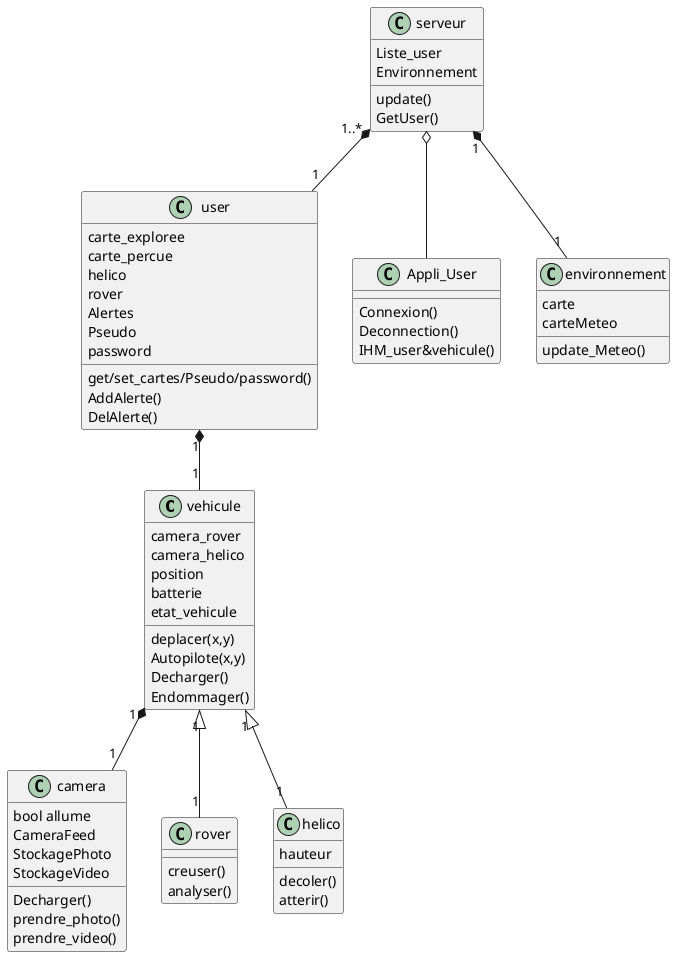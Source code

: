 @startuml
class vehicule{
camera_rover
camera_helico
position
batterie
etat_vehicule
deplacer(x,y)
Autopilote(x,y)
Decharger()
Endommager()
}
class camera{
bool allume
CameraFeed
StockagePhoto
StockageVideo
Decharger()
prendre_photo()
prendre_video()
}
vehicule "1"*--"1" camera
class rover{
creuser()
analyser()
}
vehicule "1"<|--"1" rover
class helico{
hauteur
decoler()
atterir()
}
vehicule "1"<|--"1" helico
class serveur{
Liste_user
Environnement
update()
GetUser()
}
class user{
carte_exploree
carte_percue
helico
rover
Alertes
Pseudo
password
get/set_cartes/Pseudo/password()
AddAlerte()
DelAlerte()
}
serveur "1..*"*--"1" user
user "1"*--"1" vehicule
class Appli_User{
Connexion()
Deconnection()
IHM_user&vehicule()
}
serveur o-- Appli_User
class environnement{
carte
carteMeteo
update_Meteo()
}
serveur "1"*--"1" environnement
@enduml
